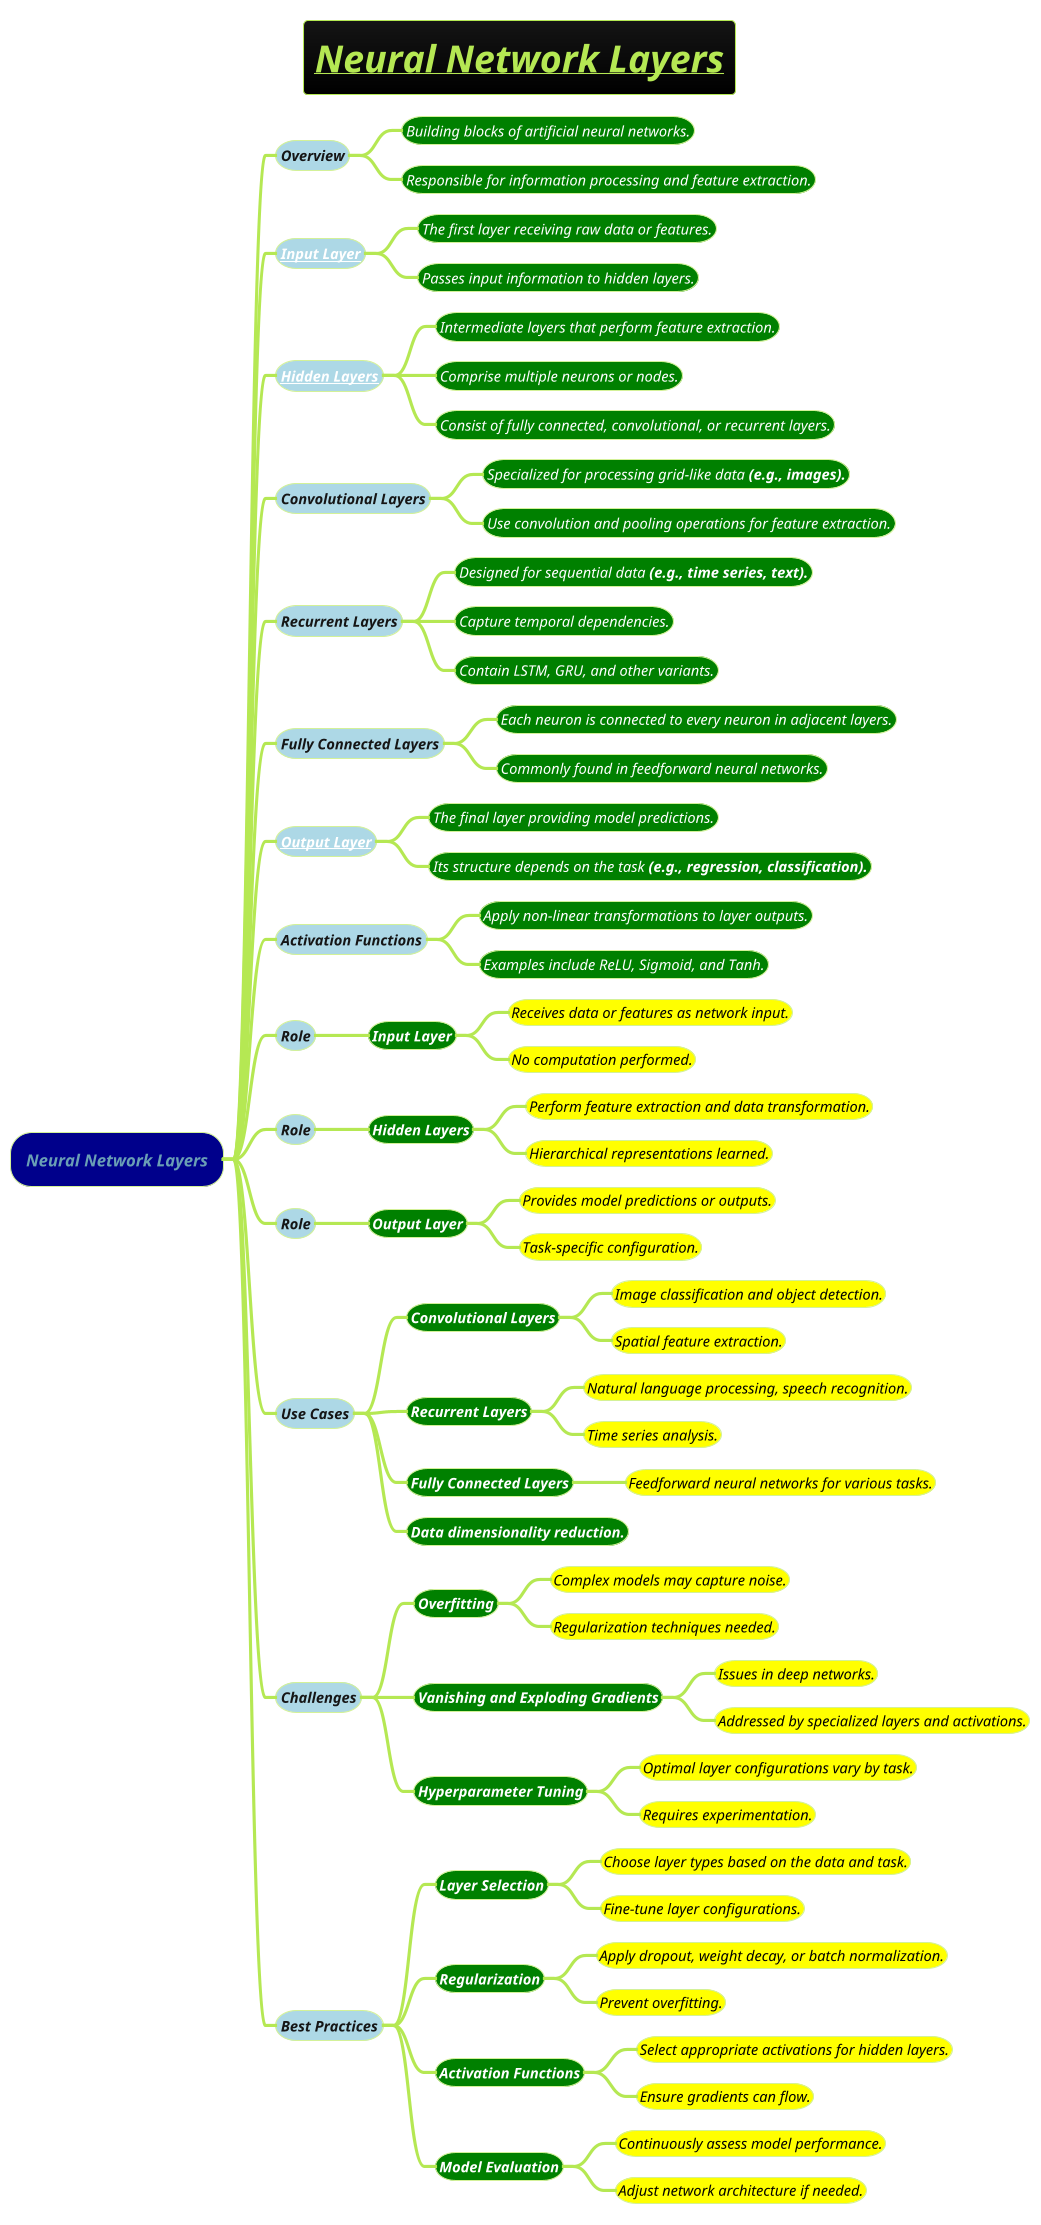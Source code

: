 @startmindmap
title =<i><b><u>Neural Network Layers

!theme hacker

*[#darkblue] <i>Neural Network Layers
**[#lightblue] <i><size:14>Overview
***[#green] <color #white><i><size:14>Building blocks of artificial neural networks.
***[#green] <color #white><i><size:14>Responsible for information processing and feature extraction.
**[#lightblue] <i><size:14>**[[Input-Layers.puml Input Layer]]**
***[#green] <color #white><i><size:14>The first layer receiving raw data or features.
***[#green] <color #white><i><size:14>Passes input information to hidden layers.
**[#lightblue] <i><size:14>**[[Hidden-Layers.puml Hidden Layers]]**
***[#green] <color #white><i><size:14>Intermediate layers that perform feature extraction.
***[#green] <color #white><i><size:14>Comprise multiple neurons or nodes.
***[#green] <color #white><i><size:14>Consist of fully connected, convolutional, or recurrent layers.
**[#lightblue] <i><size:14>Convolutional Layers
***[#green] <color #white><i><size:14>Specialized for processing grid-like data <b>(e.g., images).
***[#green] <color #white><i><size:14>Use convolution and pooling operations for feature extraction.
**[#lightblue] <i><size:14>Recurrent Layers
***[#green] <color #white><i><size:14>Designed for sequential data <b>(e.g., time series, text).
***[#green] <color #white><i><size:14>Capture temporal dependencies.
***[#green] <color #white><i><size:14>Contain LSTM, GRU, and other variants.
**[#lightblue] <i><size:14>Fully Connected Layers
***[#green] <color #white><i><size:14>Each neuron is connected to every neuron in adjacent layers.
***[#green] <color #white><i><size:14>Commonly found in feedforward neural networks.
**[#lightblue] <i><size:14>[[Output-Layer.puml Output Layer]]
***[#green] <color #white><i><size:14>The final layer providing model predictions.
***[#green] <color #white><i><size:14>Its structure depends on the task <b>(e.g., regression, classification).
**[#lightblue] <i><size:14>Activation Functions
***[#green] <color #white><i><size:14>Apply non-linear transformations to layer outputs.
***[#green] <color #white><i><size:14>Examples include ReLU, Sigmoid, and Tanh.
**[#lightblue] <i><size:14>Role
***[#green] <color #white><b><i><size:14>Input Layer
****[#yellow] <color #black><i><size:14>Receives data or features as network input.
****[#yellow] <color #black><i><size:14>No computation performed.
**[#lightblue] <i><size:14>Role
***[#green] <color #white><b><i><size:14>Hidden Layers
****[#yellow] <color #black><i><size:14>Perform feature extraction and data transformation.
****[#yellow] <color #black><i><size:14>Hierarchical representations learned.
**[#lightblue] <i><size:14>Role
***[#green] <color #white><b><i><size:14>Output Layer
****[#yellow] <color #black><i><size:14>Provides model predictions or outputs.
****[#yellow] <color #black><i><size:14>Task-specific configuration.
**[#lightblue] <i><size:14>Use Cases
***[#green] <color #white><b><i><size:14>Convolutional Layers
****[#yellow] <color #black><i><size:14>Image classification and object detection.
****[#yellow] <color #black><i><size:14>Spatial feature extraction.
***[#green] <color #white><b><i><size:14>Recurrent Layers
****[#yellow] <color #black><i><size:14>Natural language processing, speech recognition.
****[#yellow] <color #black><i><size:14>Time series analysis.
***[#green] <color #white><b><i><size:14>Fully Connected Layers
****[#yellow] <color #black><i><size:14>Feedforward neural networks for various tasks.
***[#green] <color #white><b><i><size:14>Data dimensionality reduction.
**[#lightblue] <i><size:14>Challenges
***[#green] <color #white><b><i><size:14>Overfitting
****[#yellow] <color #black><i><size:14>Complex models may capture noise.
****[#yellow] <color #black><i><size:14>Regularization techniques needed.
***[#green] <color #white><b><i><size:14>Vanishing and Exploding Gradients
****[#yellow] <color #black><i><size:14>Issues in deep networks.
****[#yellow] <color #black><i><size:14>Addressed by specialized layers and activations.
***[#green] <color #white><b><i><size:14>Hyperparameter Tuning
****[#yellow] <color #black><i><size:14>Optimal layer configurations vary by task.
****[#yellow] <color #black><i><size:14>Requires experimentation.
**[#lightblue] <i><size:14>Best Practices
***[#green] <color #white><b><i><size:14>Layer Selection
****[#yellow] <color #black><i><size:14>Choose layer types based on the data and task.
****[#yellow] <color #black><i><size:14>Fine-tune layer configurations.
***[#green] <color #white><b><i><size:14>Regularization
****[#yellow] <color #black><i><size:14>Apply dropout, weight decay, or batch normalization.
****[#yellow] <color #black><i><size:14>Prevent overfitting.
***[#green] <color #white><b><i><size:14>Activation Functions
****[#yellow] <color #black><i><size:14>Select appropriate activations for hidden layers.
****[#yellow] <color #black><i><size:14>Ensure gradients can flow.
***[#green] <color #white><b><i><size:14>Model Evaluation
****[#yellow] <color #black><i><size:14>Continuously assess model performance.
****[#yellow] <color #black><i><size:14>Adjust network architecture if needed.
@endmindmap

